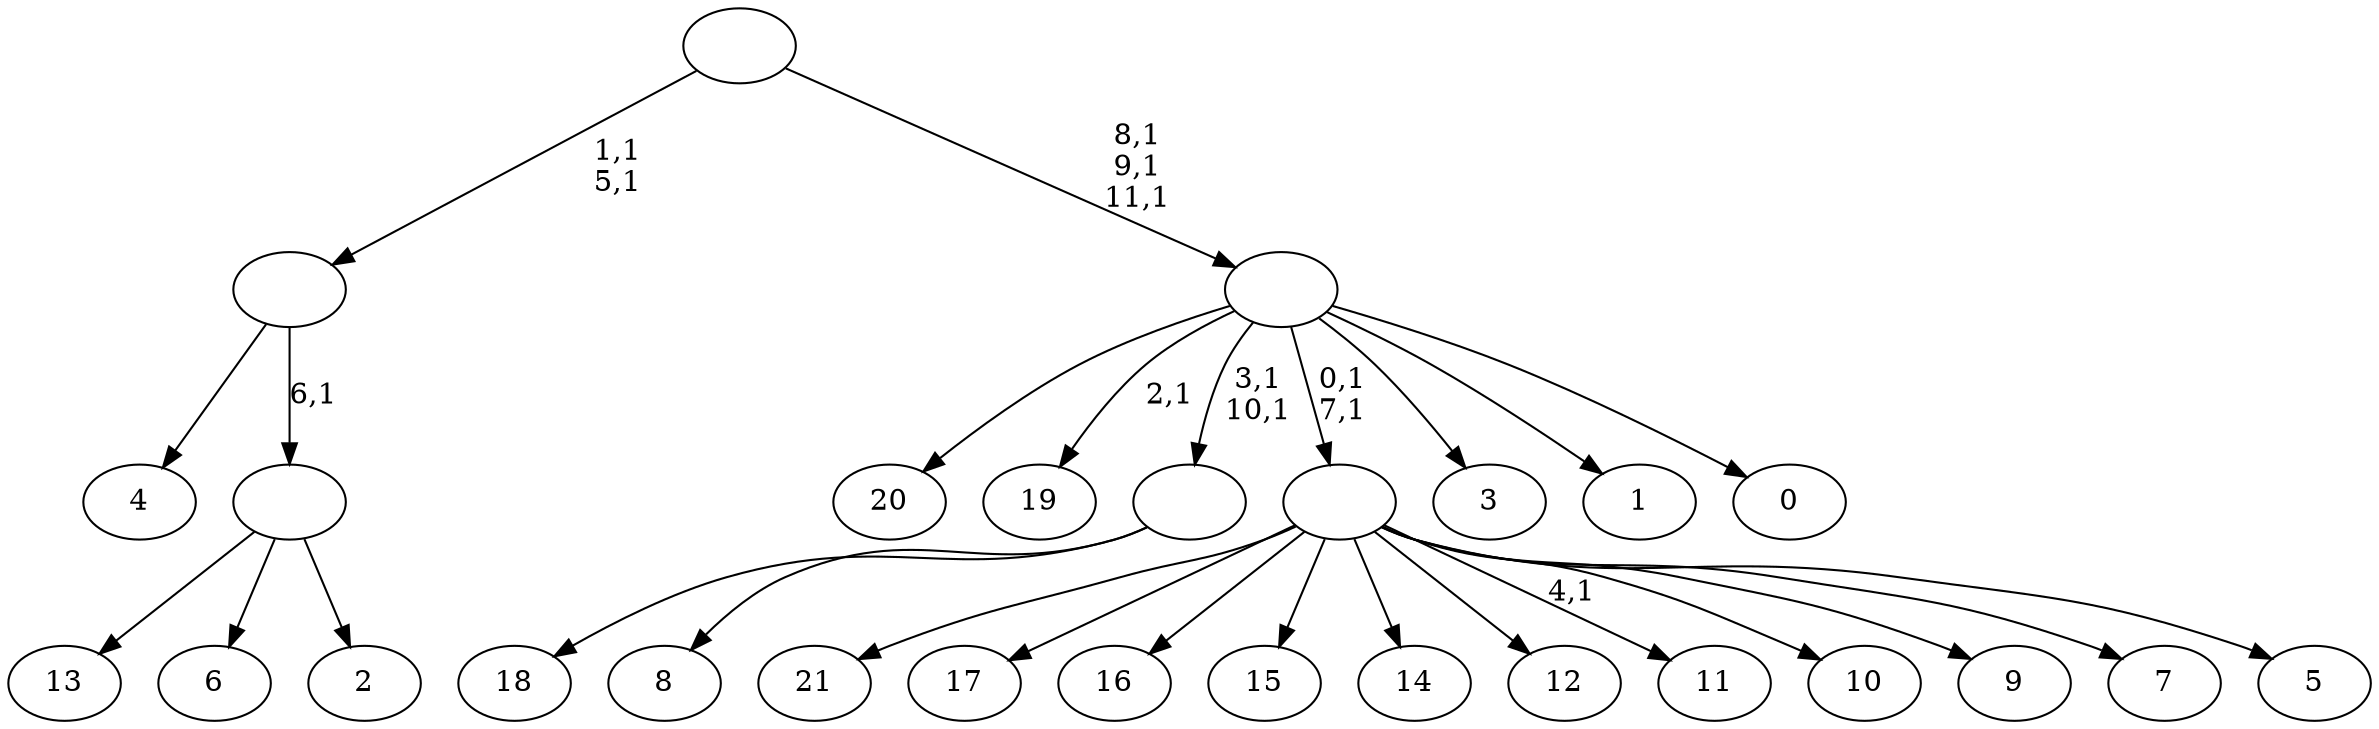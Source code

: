 digraph T {
	34 [label="21"]
	33 [label="20"]
	32 [label="19"]
	30 [label="18"]
	29 [label="17"]
	28 [label="16"]
	27 [label="15"]
	26 [label="14"]
	25 [label="13"]
	24 [label="12"]
	23 [label="11"]
	21 [label="10"]
	20 [label="9"]
	19 [label="8"]
	18 [label=""]
	16 [label="7"]
	15 [label="6"]
	14 [label="5"]
	13 [label=""]
	11 [label="4"]
	10 [label="3"]
	9 [label="2"]
	8 [label=""]
	7 [label=""]
	5 [label="1"]
	4 [label="0"]
	3 [label=""]
	0 [label=""]
	18 -> 30 [label=""]
	18 -> 19 [label=""]
	13 -> 23 [label="4,1"]
	13 -> 34 [label=""]
	13 -> 29 [label=""]
	13 -> 28 [label=""]
	13 -> 27 [label=""]
	13 -> 26 [label=""]
	13 -> 24 [label=""]
	13 -> 21 [label=""]
	13 -> 20 [label=""]
	13 -> 16 [label=""]
	13 -> 14 [label=""]
	8 -> 25 [label=""]
	8 -> 15 [label=""]
	8 -> 9 [label=""]
	7 -> 11 [label=""]
	7 -> 8 [label="6,1"]
	3 -> 13 [label="0,1\n7,1"]
	3 -> 18 [label="3,1\n10,1"]
	3 -> 32 [label="2,1"]
	3 -> 33 [label=""]
	3 -> 10 [label=""]
	3 -> 5 [label=""]
	3 -> 4 [label=""]
	0 -> 3 [label="8,1\n9,1\n11,1"]
	0 -> 7 [label="1,1\n5,1"]
}
